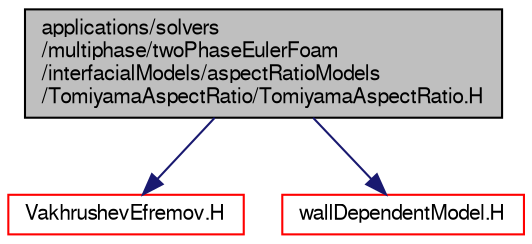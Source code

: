 digraph "applications/solvers/multiphase/twoPhaseEulerFoam/interfacialModels/aspectRatioModels/TomiyamaAspectRatio/TomiyamaAspectRatio.H"
{
  bgcolor="transparent";
  edge [fontname="FreeSans",fontsize="10",labelfontname="FreeSans",labelfontsize="10"];
  node [fontname="FreeSans",fontsize="10",shape=record];
  Node0 [label="applications/solvers\l/multiphase/twoPhaseEulerFoam\l/interfacialModels/aspectRatioModels\l/TomiyamaAspectRatio/TomiyamaAspectRatio.H",height=0.2,width=0.4,color="black", fillcolor="grey75", style="filled", fontcolor="black"];
  Node0 -> Node1 [color="midnightblue",fontsize="10",style="solid",fontname="FreeSans"];
  Node1 [label="VakhrushevEfremov.H",height=0.2,width=0.4,color="red",URL="$a20615.html"];
  Node0 -> Node302 [color="midnightblue",fontsize="10",style="solid",fontname="FreeSans"];
  Node302 [label="wallDependentModel.H",height=0.2,width=0.4,color="red",URL="$a20771.html"];
}
